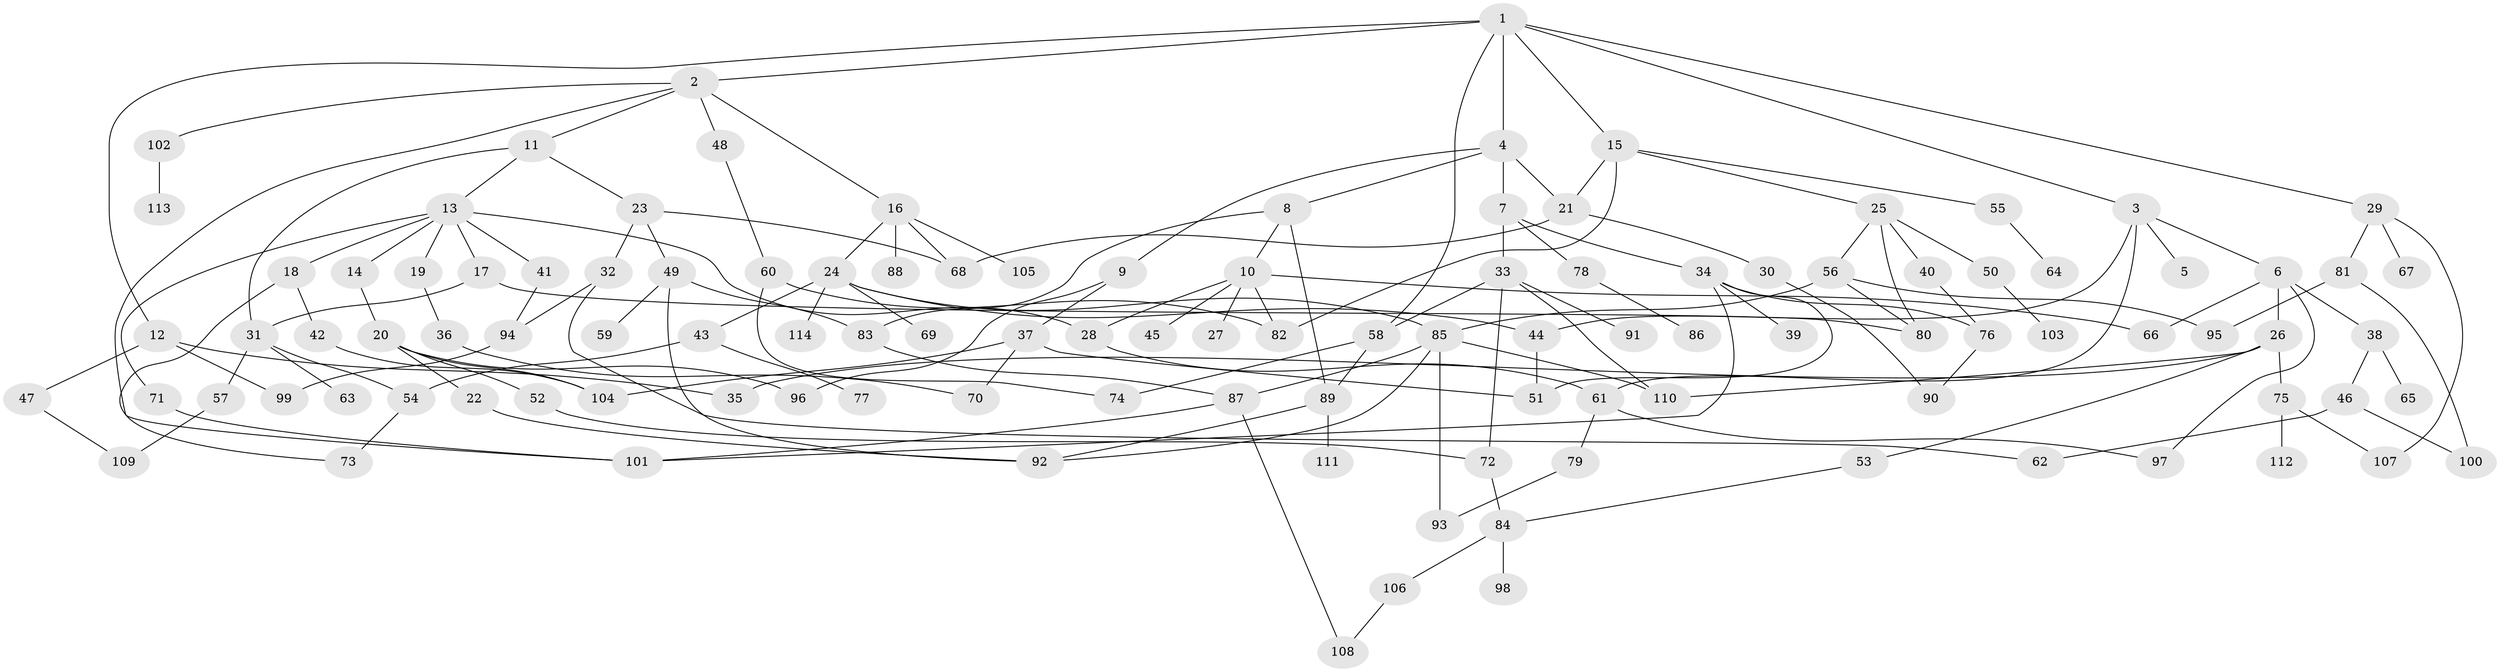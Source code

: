 // Generated by graph-tools (version 1.1) at 2025/49/03/09/25 03:49:25]
// undirected, 114 vertices, 162 edges
graph export_dot {
graph [start="1"]
  node [color=gray90,style=filled];
  1;
  2;
  3;
  4;
  5;
  6;
  7;
  8;
  9;
  10;
  11;
  12;
  13;
  14;
  15;
  16;
  17;
  18;
  19;
  20;
  21;
  22;
  23;
  24;
  25;
  26;
  27;
  28;
  29;
  30;
  31;
  32;
  33;
  34;
  35;
  36;
  37;
  38;
  39;
  40;
  41;
  42;
  43;
  44;
  45;
  46;
  47;
  48;
  49;
  50;
  51;
  52;
  53;
  54;
  55;
  56;
  57;
  58;
  59;
  60;
  61;
  62;
  63;
  64;
  65;
  66;
  67;
  68;
  69;
  70;
  71;
  72;
  73;
  74;
  75;
  76;
  77;
  78;
  79;
  80;
  81;
  82;
  83;
  84;
  85;
  86;
  87;
  88;
  89;
  90;
  91;
  92;
  93;
  94;
  95;
  96;
  97;
  98;
  99;
  100;
  101;
  102;
  103;
  104;
  105;
  106;
  107;
  108;
  109;
  110;
  111;
  112;
  113;
  114;
  1 -- 2;
  1 -- 3;
  1 -- 4;
  1 -- 12;
  1 -- 15;
  1 -- 29;
  1 -- 58;
  2 -- 11;
  2 -- 16;
  2 -- 48;
  2 -- 102;
  2 -- 101;
  3 -- 5;
  3 -- 6;
  3 -- 61;
  3 -- 44;
  4 -- 7;
  4 -- 8;
  4 -- 9;
  4 -- 21;
  6 -- 26;
  6 -- 38;
  6 -- 66;
  6 -- 97;
  7 -- 33;
  7 -- 34;
  7 -- 78;
  8 -- 10;
  8 -- 89;
  8 -- 83;
  9 -- 37;
  9 -- 96;
  10 -- 27;
  10 -- 28;
  10 -- 45;
  10 -- 66;
  10 -- 82;
  11 -- 13;
  11 -- 23;
  11 -- 31;
  12 -- 47;
  12 -- 99;
  12 -- 35;
  13 -- 14;
  13 -- 17;
  13 -- 18;
  13 -- 19;
  13 -- 41;
  13 -- 71;
  13 -- 28;
  14 -- 20;
  15 -- 25;
  15 -- 55;
  15 -- 82;
  15 -- 21;
  16 -- 24;
  16 -- 88;
  16 -- 105;
  16 -- 68;
  17 -- 80;
  17 -- 31;
  18 -- 42;
  18 -- 73;
  19 -- 36;
  20 -- 22;
  20 -- 52;
  20 -- 96;
  20 -- 104;
  21 -- 30;
  21 -- 68;
  22 -- 92;
  23 -- 32;
  23 -- 49;
  23 -- 68;
  24 -- 43;
  24 -- 44;
  24 -- 69;
  24 -- 85;
  24 -- 114;
  25 -- 40;
  25 -- 50;
  25 -- 56;
  25 -- 80;
  26 -- 35;
  26 -- 53;
  26 -- 75;
  26 -- 110;
  28 -- 61;
  29 -- 67;
  29 -- 81;
  29 -- 107;
  30 -- 90;
  31 -- 54;
  31 -- 57;
  31 -- 63;
  32 -- 62;
  32 -- 94;
  33 -- 91;
  33 -- 58;
  33 -- 110;
  33 -- 72;
  34 -- 39;
  34 -- 51;
  34 -- 76;
  34 -- 101;
  36 -- 70;
  37 -- 70;
  37 -- 104;
  37 -- 51;
  38 -- 46;
  38 -- 65;
  40 -- 76;
  41 -- 94;
  42 -- 104;
  43 -- 77;
  43 -- 54;
  44 -- 51;
  46 -- 100;
  46 -- 62;
  47 -- 109;
  48 -- 60;
  49 -- 59;
  49 -- 83;
  49 -- 92;
  50 -- 103;
  52 -- 72;
  53 -- 84;
  54 -- 73;
  55 -- 64;
  56 -- 85;
  56 -- 80;
  56 -- 95;
  57 -- 109;
  58 -- 74;
  58 -- 89;
  60 -- 74;
  60 -- 82;
  61 -- 79;
  61 -- 97;
  71 -- 101;
  72 -- 84;
  75 -- 112;
  75 -- 107;
  76 -- 90;
  78 -- 86;
  79 -- 93;
  81 -- 95;
  81 -- 100;
  83 -- 87;
  84 -- 98;
  84 -- 106;
  85 -- 87;
  85 -- 110;
  85 -- 93;
  85 -- 92;
  87 -- 108;
  87 -- 101;
  89 -- 111;
  89 -- 92;
  94 -- 99;
  102 -- 113;
  106 -- 108;
}
